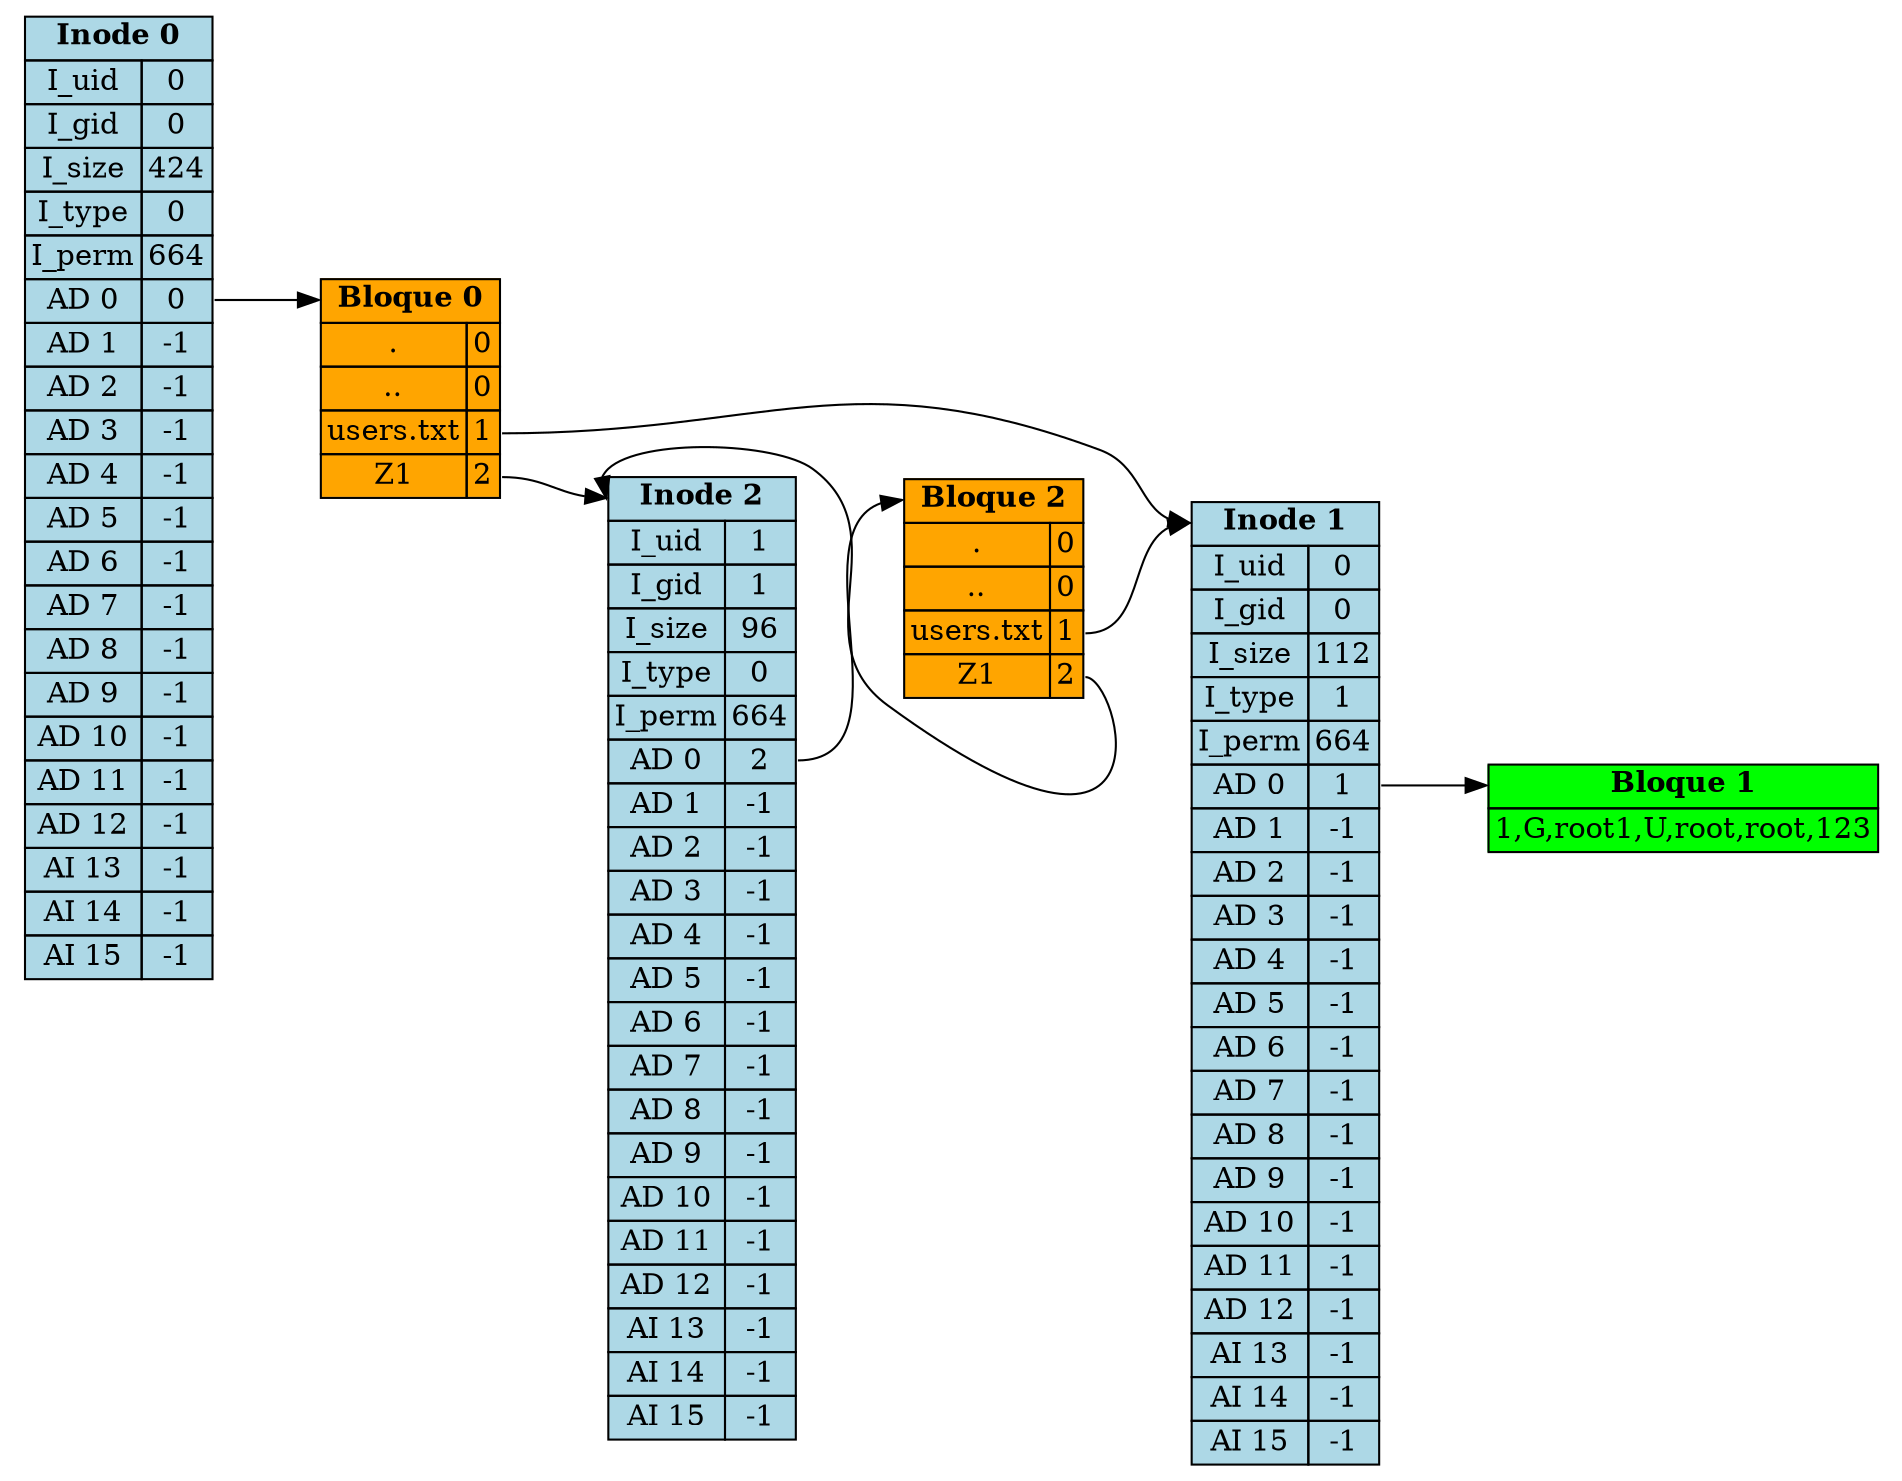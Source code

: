 digraph G {
	rankdir=LR;
	Bloque0 [ label=
	<<TABLE BORDER="0" CELLBORDER="1" CELLSPACING="0" BGCOLOR="orange">
		<TR><TD COLSPAN="2" PORT="b0"><B>Bloque 0</B></TD></TR>
		<TR><TD>.</TD><TD PORT="p0">0</TD></TR>
		<TR><TD>..</TD><TD PORT="p1">0</TD></TR>
		<TR><TD>users.txt</TD><TD PORT="p2">1</TD></TR>
		<TR><TD>Z1</TD><TD PORT="p3">2</TD></TR>
	</TABLE>>, shape=plaintext ];
	Bloque1 [ label=
	<<TABLE BORDER="0" CELLBORDER="1" CELLSPACING="0" BGCOLOR="green">
		<TR><TD COLSPAN="2" PORT="b1"><B>Bloque 1</B></TD></TR>
		<TR><TD>1,G,root
1,U,root,root,123
</TD></TR>
	</TABLE>>, shape=plaintext ];
	Bloque2 [ label=
	<<TABLE BORDER="0" CELLBORDER="1" CELLSPACING="0" BGCOLOR="orange">
		<TR><TD COLSPAN="2" PORT="b2"><B>Bloque 2</B></TD></TR>
		<TR><TD>.</TD><TD PORT="p0">0</TD></TR>
		<TR><TD>..</TD><TD PORT="p1">0</TD></TR>
		<TR><TD>users.txt</TD><TD PORT="p2">1</TD></TR>
		<TR><TD>Z1</TD><TD PORT="p3">2</TD></TR>
	</TABLE>>, shape=plaintext ];
	Inodo0 [ label=
        <<TABLE BORDER="0" CELLBORDER="1" CELLSPACING="0" BGCOLOR="lightblue">
            <TR><TD COLSPAN="2" PORT="i0"><B>Inode 0</B></TD></TR>
            <TR><TD>I_uid</TD><TD>0</TD></TR>
            <TR><TD>I_gid</TD><TD>0</TD></TR>
            <TR><TD>I_size</TD><TD>424</TD></TR>
            <TR><TD>I_type</TD><TD>0</TD></TR>
            <TR><TD>I_perm</TD><TD>664</TD></TR>
        
			<TR><TD >AD 0</TD><TD PORT="p0">0</TD></TR>
            
			<TR><TD >AD 1</TD><TD PORT="p1">-1</TD></TR>
            
			<TR><TD >AD 2</TD><TD PORT="p2">-1</TD></TR>
            
			<TR><TD >AD 3</TD><TD PORT="p3">-1</TD></TR>
            
			<TR><TD >AD 4</TD><TD PORT="p4">-1</TD></TR>
            
			<TR><TD >AD 5</TD><TD PORT="p5">-1</TD></TR>
            
			<TR><TD >AD 6</TD><TD PORT="p6">-1</TD></TR>
            
			<TR><TD >AD 7</TD><TD PORT="p7">-1</TD></TR>
            
			<TR><TD >AD 8</TD><TD PORT="p8">-1</TD></TR>
            
			<TR><TD >AD 9</TD><TD PORT="p9">-1</TD></TR>
            
			<TR><TD >AD 10</TD><TD PORT="p10">-1</TD></TR>
            
			<TR><TD >AD 11</TD><TD PORT="p11">-1</TD></TR>
            
			<TR><TD >AD 12</TD><TD PORT="p12">-1</TD></TR>
            
			<TR><TD>AI 13</TD><TD PORT="p13">-1</TD></TR>
            
			<TR><TD>AI 14</TD><TD PORT="p14">-1</TD></TR>
            
			<TR><TD>AI 15</TD><TD PORT="p15">-1</TD></TR>
            
	</TABLE>>, shape=plaintext ];
	Inodo1 [ label=
        <<TABLE BORDER="0" CELLBORDER="1" CELLSPACING="0" BGCOLOR="lightblue">
            <TR><TD COLSPAN="2" PORT="i1"><B>Inode 1</B></TD></TR>
            <TR><TD>I_uid</TD><TD>0</TD></TR>
            <TR><TD>I_gid</TD><TD>0</TD></TR>
            <TR><TD>I_size</TD><TD>112</TD></TR>
            <TR><TD>I_type</TD><TD>1</TD></TR>
            <TR><TD>I_perm</TD><TD>664</TD></TR>
        
			<TR><TD >AD 0</TD><TD PORT="p0">1</TD></TR>
            
			<TR><TD >AD 1</TD><TD PORT="p1">-1</TD></TR>
            
			<TR><TD >AD 2</TD><TD PORT="p2">-1</TD></TR>
            
			<TR><TD >AD 3</TD><TD PORT="p3">-1</TD></TR>
            
			<TR><TD >AD 4</TD><TD PORT="p4">-1</TD></TR>
            
			<TR><TD >AD 5</TD><TD PORT="p5">-1</TD></TR>
            
			<TR><TD >AD 6</TD><TD PORT="p6">-1</TD></TR>
            
			<TR><TD >AD 7</TD><TD PORT="p7">-1</TD></TR>
            
			<TR><TD >AD 8</TD><TD PORT="p8">-1</TD></TR>
            
			<TR><TD >AD 9</TD><TD PORT="p9">-1</TD></TR>
            
			<TR><TD >AD 10</TD><TD PORT="p10">-1</TD></TR>
            
			<TR><TD >AD 11</TD><TD PORT="p11">-1</TD></TR>
            
			<TR><TD >AD 12</TD><TD PORT="p12">-1</TD></TR>
            
			<TR><TD>AI 13</TD><TD PORT="p13">-1</TD></TR>
            
			<TR><TD>AI 14</TD><TD PORT="p14">-1</TD></TR>
            
			<TR><TD>AI 15</TD><TD PORT="p15">-1</TD></TR>
            
	</TABLE>>, shape=plaintext ];
	Inodo2 [ label=
        <<TABLE BORDER="0" CELLBORDER="1" CELLSPACING="0" BGCOLOR="lightblue">
            <TR><TD COLSPAN="2" PORT="i2"><B>Inode 2</B></TD></TR>
            <TR><TD>I_uid</TD><TD>1</TD></TR>
            <TR><TD>I_gid</TD><TD>1</TD></TR>
            <TR><TD>I_size</TD><TD>96</TD></TR>
            <TR><TD>I_type</TD><TD>0</TD></TR>
            <TR><TD>I_perm</TD><TD>664</TD></TR>
        
			<TR><TD >AD 0</TD><TD PORT="p0">2</TD></TR>
            
			<TR><TD >AD 1</TD><TD PORT="p1">-1</TD></TR>
            
			<TR><TD >AD 2</TD><TD PORT="p2">-1</TD></TR>
            
			<TR><TD >AD 3</TD><TD PORT="p3">-1</TD></TR>
            
			<TR><TD >AD 4</TD><TD PORT="p4">-1</TD></TR>
            
			<TR><TD >AD 5</TD><TD PORT="p5">-1</TD></TR>
            
			<TR><TD >AD 6</TD><TD PORT="p6">-1</TD></TR>
            
			<TR><TD >AD 7</TD><TD PORT="p7">-1</TD></TR>
            
			<TR><TD >AD 8</TD><TD PORT="p8">-1</TD></TR>
            
			<TR><TD >AD 9</TD><TD PORT="p9">-1</TD></TR>
            
			<TR><TD >AD 10</TD><TD PORT="p10">-1</TD></TR>
            
			<TR><TD >AD 11</TD><TD PORT="p11">-1</TD></TR>
            
			<TR><TD >AD 12</TD><TD PORT="p12">-1</TD></TR>
            
			<TR><TD>AI 13</TD><TD PORT="p13">-1</TD></TR>
            
			<TR><TD>AI 14</TD><TD PORT="p14">-1</TD></TR>
            
			<TR><TD>AI 15</TD><TD PORT="p15">-1</TD></TR>
            
	</TABLE>>, shape=plaintext ];

	Inodo0:p0 -> Bloque0:b0
	 Bloque0:p2:e -> Inodo1:i1:w 
	 Bloque0:p3:e -> Inodo2:i2:w 
	Inodo1:p0 -> Bloque1:b1
	Inodo2:p0 -> Bloque2:b2
	 Bloque2:p2:e -> Inodo1:i1:w 
	 Bloque2:p3:e -> Inodo2:i2:w 

}